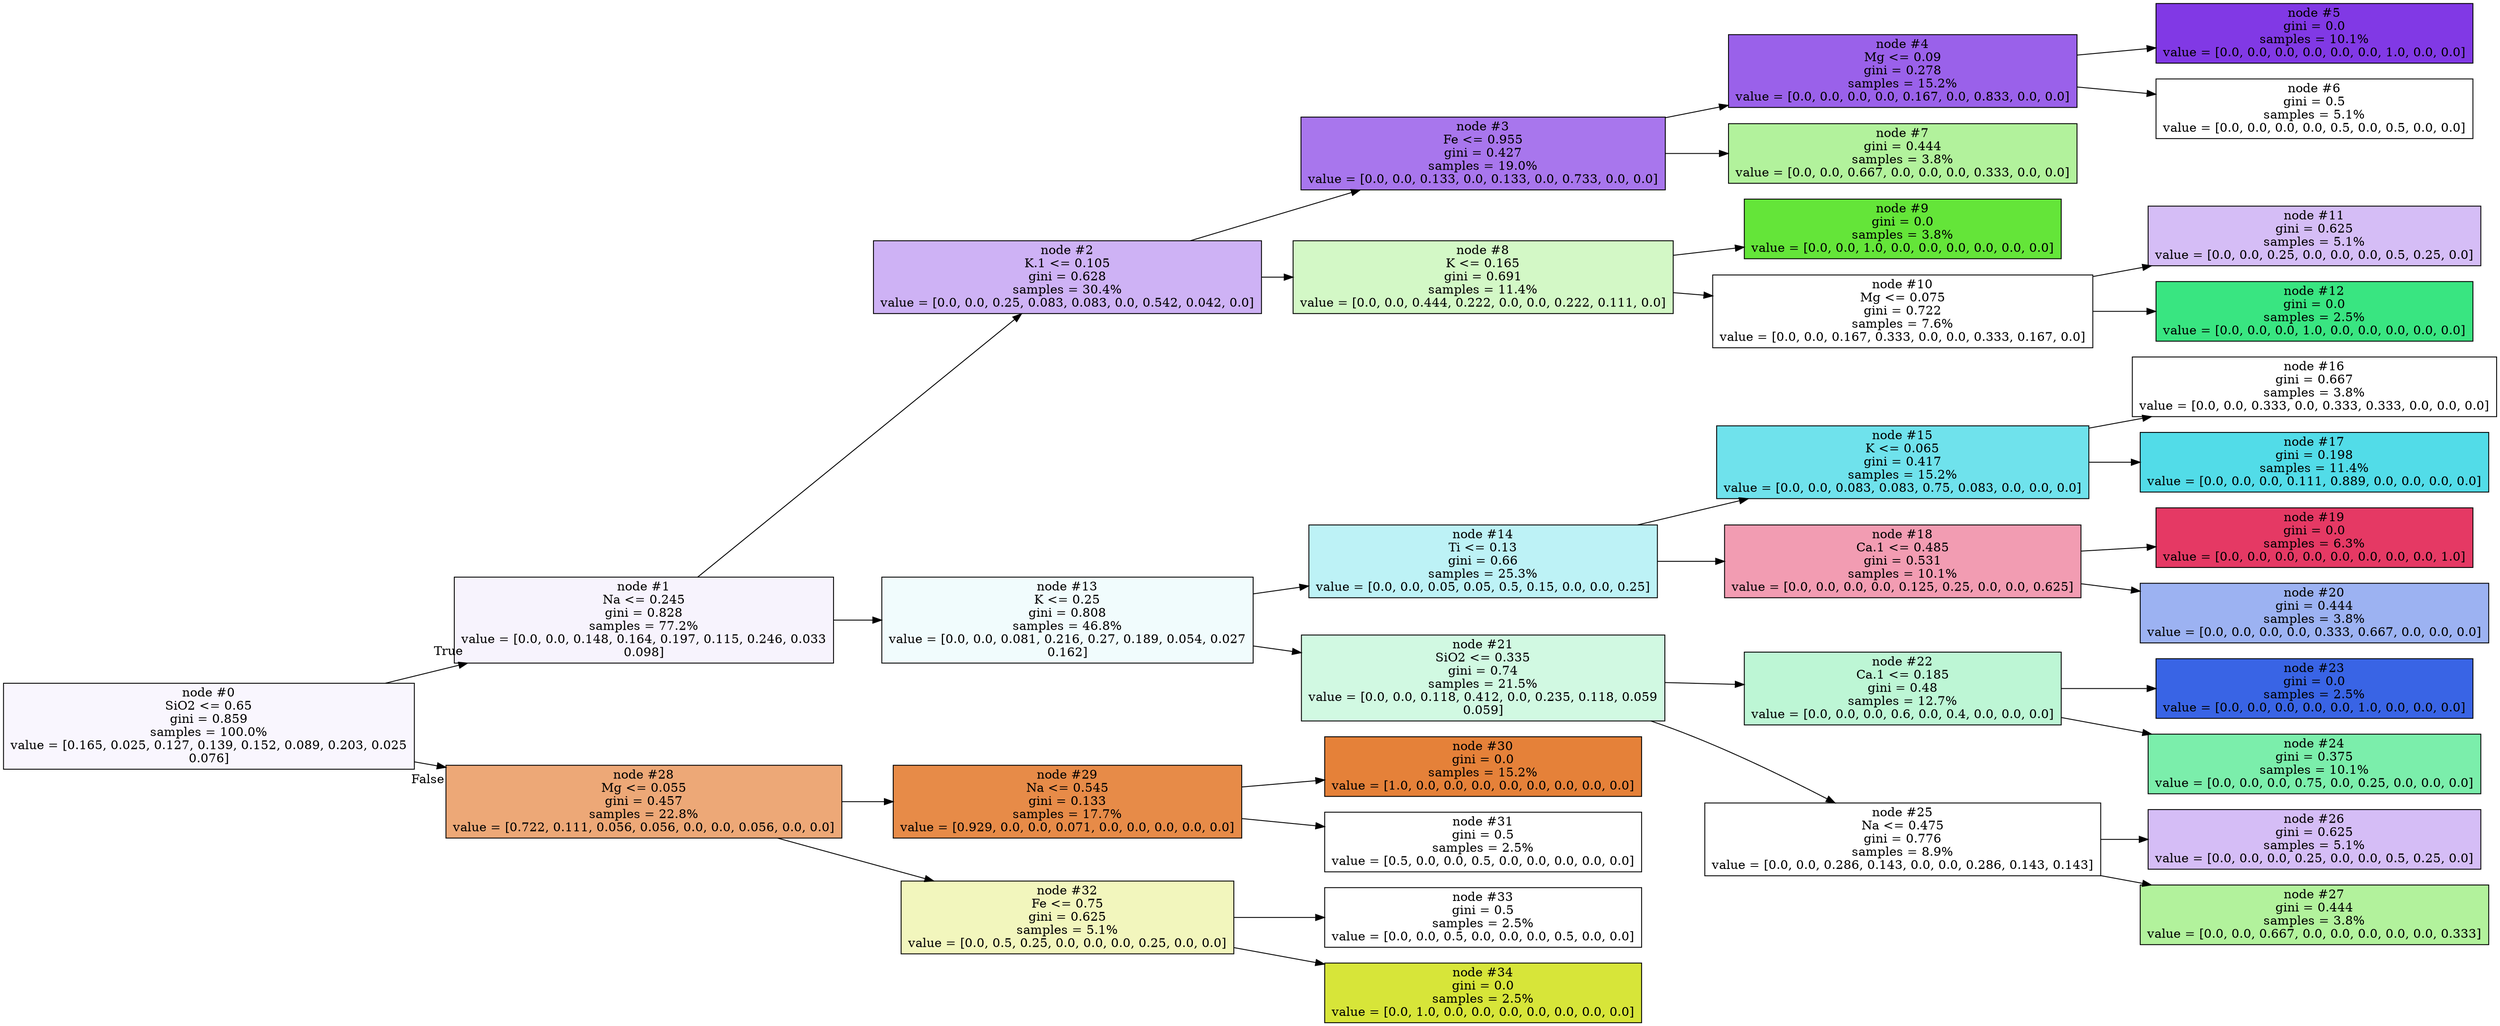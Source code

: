 digraph Tree {
node [shape=box, style="filled", color="black"] ;
rankdir=LR ;
0 [label="node #0\nSiO2 <= 0.65\ngini = 0.859\nsamples = 100.0%\nvalue = [0.165, 0.025, 0.127, 0.139, 0.152, 0.089, 0.203, 0.025\n0.076]", fillcolor="#f9f6fe"] ;
1 [label="node #1\nNa <= 0.245\ngini = 0.828\nsamples = 77.2%\nvalue = [0.0, 0.0, 0.148, 0.164, 0.197, 0.115, 0.246, 0.033\n0.098]", fillcolor="#f7f3fd"] ;
0 -> 1 [labeldistance=2.5, labelangle=-45, headlabel="True"] ;
2 [label="node #2\nK.1 <= 0.105\ngini = 0.628\nsamples = 30.4%\nvalue = [0.0, 0.0, 0.25, 0.083, 0.083, 0.0, 0.542, 0.042, 0.0]", fillcolor="#ceb2f5"] ;
1 -> 2 ;
3 [label="node #3\nFe <= 0.955\ngini = 0.427\nsamples = 19.0%\nvalue = [0.0, 0.0, 0.133, 0.0, 0.133, 0.0, 0.733, 0.0, 0.0]", fillcolor="#a876ed"] ;
2 -> 3 ;
4 [label="node #4\nMg <= 0.09\ngini = 0.278\nsamples = 15.2%\nvalue = [0.0, 0.0, 0.0, 0.0, 0.167, 0.0, 0.833, 0.0, 0.0]", fillcolor="#9a61ea"] ;
3 -> 4 ;
5 [label="node #5\ngini = 0.0\nsamples = 10.1%\nvalue = [0.0, 0.0, 0.0, 0.0, 0.0, 0.0, 1.0, 0.0, 0.0]", fillcolor="#8139e5"] ;
4 -> 5 ;
6 [label="node #6\ngini = 0.5\nsamples = 5.1%\nvalue = [0.0, 0.0, 0.0, 0.0, 0.5, 0.0, 0.5, 0.0, 0.0]", fillcolor="#ffffff"] ;
4 -> 6 ;
7 [label="node #7\ngini = 0.444\nsamples = 3.8%\nvalue = [0.0, 0.0, 0.667, 0.0, 0.0, 0.0, 0.333, 0.0, 0.0]", fillcolor="#b2f29c"] ;
3 -> 7 ;
8 [label="node #8\nK <= 0.165\ngini = 0.691\nsamples = 11.4%\nvalue = [0.0, 0.0, 0.444, 0.222, 0.0, 0.0, 0.222, 0.111, 0.0]", fillcolor="#d3f8c6"] ;
2 -> 8 ;
9 [label="node #9\ngini = 0.0\nsamples = 3.8%\nvalue = [0.0, 0.0, 1.0, 0.0, 0.0, 0.0, 0.0, 0.0, 0.0]", fillcolor="#64e539"] ;
8 -> 9 ;
10 [label="node #10\nMg <= 0.075\ngini = 0.722\nsamples = 7.6%\nvalue = [0.0, 0.0, 0.167, 0.333, 0.0, 0.0, 0.333, 0.167, 0.0]", fillcolor="#ffffff"] ;
8 -> 10 ;
11 [label="node #11\ngini = 0.625\nsamples = 5.1%\nvalue = [0.0, 0.0, 0.25, 0.0, 0.0, 0.0, 0.5, 0.25, 0.0]", fillcolor="#d5bdf6"] ;
10 -> 11 ;
12 [label="node #12\ngini = 0.0\nsamples = 2.5%\nvalue = [0.0, 0.0, 0.0, 1.0, 0.0, 0.0, 0.0, 0.0, 0.0]", fillcolor="#39e581"] ;
10 -> 12 ;
13 [label="node #13\nK <= 0.25\ngini = 0.808\nsamples = 46.8%\nvalue = [0.0, 0.0, 0.081, 0.216, 0.27, 0.189, 0.054, 0.027\n0.162]", fillcolor="#f1fcfd"] ;
1 -> 13 ;
14 [label="node #14\nTi <= 0.13\ngini = 0.66\nsamples = 25.3%\nvalue = [0.0, 0.0, 0.05, 0.05, 0.5, 0.15, 0.0, 0.0, 0.25]", fillcolor="#bdf2f6"] ;
13 -> 14 ;
15 [label="node #15\nK <= 0.065\ngini = 0.417\nsamples = 15.2%\nvalue = [0.0, 0.0, 0.083, 0.083, 0.75, 0.083, 0.0, 0.0, 0.0]", fillcolor="#6fe2ec"] ;
14 -> 15 ;
16 [label="node #16\ngini = 0.667\nsamples = 3.8%\nvalue = [0.0, 0.0, 0.333, 0.0, 0.333, 0.333, 0.0, 0.0, 0.0]", fillcolor="#ffffff"] ;
15 -> 16 ;
17 [label="node #17\ngini = 0.198\nsamples = 11.4%\nvalue = [0.0, 0.0, 0.0, 0.111, 0.889, 0.0, 0.0, 0.0, 0.0]", fillcolor="#52dce8"] ;
15 -> 17 ;
18 [label="node #18\nCa.1 <= 0.485\ngini = 0.531\nsamples = 10.1%\nvalue = [0.0, 0.0, 0.0, 0.0, 0.125, 0.25, 0.0, 0.0, 0.625]", fillcolor="#f29cb2"] ;
14 -> 18 ;
19 [label="node #19\ngini = 0.0\nsamples = 6.3%\nvalue = [0.0, 0.0, 0.0, 0.0, 0.0, 0.0, 0.0, 0.0, 1.0]", fillcolor="#e53964"] ;
18 -> 19 ;
20 [label="node #20\ngini = 0.444\nsamples = 3.8%\nvalue = [0.0, 0.0, 0.0, 0.0, 0.333, 0.667, 0.0, 0.0, 0.0]", fillcolor="#9cb2f2"] ;
18 -> 20 ;
21 [label="node #21\nSiO2 <= 0.335\ngini = 0.74\nsamples = 21.5%\nvalue = [0.0, 0.0, 0.118, 0.412, 0.0, 0.235, 0.118, 0.059\n0.059]", fillcolor="#d1f9e2"] ;
13 -> 21 ;
22 [label="node #22\nCa.1 <= 0.185\ngini = 0.48\nsamples = 12.7%\nvalue = [0.0, 0.0, 0.0, 0.6, 0.0, 0.4, 0.0, 0.0, 0.0]", fillcolor="#bdf6d5"] ;
21 -> 22 ;
23 [label="node #23\ngini = 0.0\nsamples = 2.5%\nvalue = [0.0, 0.0, 0.0, 0.0, 0.0, 1.0, 0.0, 0.0, 0.0]", fillcolor="#3964e5"] ;
22 -> 23 ;
24 [label="node #24\ngini = 0.375\nsamples = 10.1%\nvalue = [0.0, 0.0, 0.0, 0.75, 0.0, 0.25, 0.0, 0.0, 0.0]", fillcolor="#7beeab"] ;
22 -> 24 ;
25 [label="node #25\nNa <= 0.475\ngini = 0.776\nsamples = 8.9%\nvalue = [0.0, 0.0, 0.286, 0.143, 0.0, 0.0, 0.286, 0.143, 0.143]", fillcolor="#ffffff"] ;
21 -> 25 ;
26 [label="node #26\ngini = 0.625\nsamples = 5.1%\nvalue = [0.0, 0.0, 0.0, 0.25, 0.0, 0.0, 0.5, 0.25, 0.0]", fillcolor="#d5bdf6"] ;
25 -> 26 ;
27 [label="node #27\ngini = 0.444\nsamples = 3.8%\nvalue = [0.0, 0.0, 0.667, 0.0, 0.0, 0.0, 0.0, 0.0, 0.333]", fillcolor="#b2f29c"] ;
25 -> 27 ;
28 [label="node #28\nMg <= 0.055\ngini = 0.457\nsamples = 22.8%\nvalue = [0.722, 0.111, 0.056, 0.056, 0.0, 0.0, 0.056, 0.0, 0.0]", fillcolor="#eda877"] ;
0 -> 28 [labeldistance=2.5, labelangle=45, headlabel="False"] ;
29 [label="node #29\nNa <= 0.545\ngini = 0.133\nsamples = 17.7%\nvalue = [0.929, 0.0, 0.0, 0.071, 0.0, 0.0, 0.0, 0.0, 0.0]", fillcolor="#e78b48"] ;
28 -> 29 ;
30 [label="node #30\ngini = 0.0\nsamples = 15.2%\nvalue = [1.0, 0.0, 0.0, 0.0, 0.0, 0.0, 0.0, 0.0, 0.0]", fillcolor="#e58139"] ;
29 -> 30 ;
31 [label="node #31\ngini = 0.5\nsamples = 2.5%\nvalue = [0.5, 0.0, 0.0, 0.5, 0.0, 0.0, 0.0, 0.0, 0.0]", fillcolor="#ffffff"] ;
29 -> 31 ;
32 [label="node #32\nFe <= 0.75\ngini = 0.625\nsamples = 5.1%\nvalue = [0.0, 0.5, 0.25, 0.0, 0.0, 0.0, 0.25, 0.0, 0.0]", fillcolor="#f2f6bd"] ;
28 -> 32 ;
33 [label="node #33\ngini = 0.5\nsamples = 2.5%\nvalue = [0.0, 0.0, 0.5, 0.0, 0.0, 0.0, 0.5, 0.0, 0.0]", fillcolor="#ffffff"] ;
32 -> 33 ;
34 [label="node #34\ngini = 0.0\nsamples = 2.5%\nvalue = [0.0, 1.0, 0.0, 0.0, 0.0, 0.0, 0.0, 0.0, 0.0]", fillcolor="#d7e539"] ;
32 -> 34 ;
}